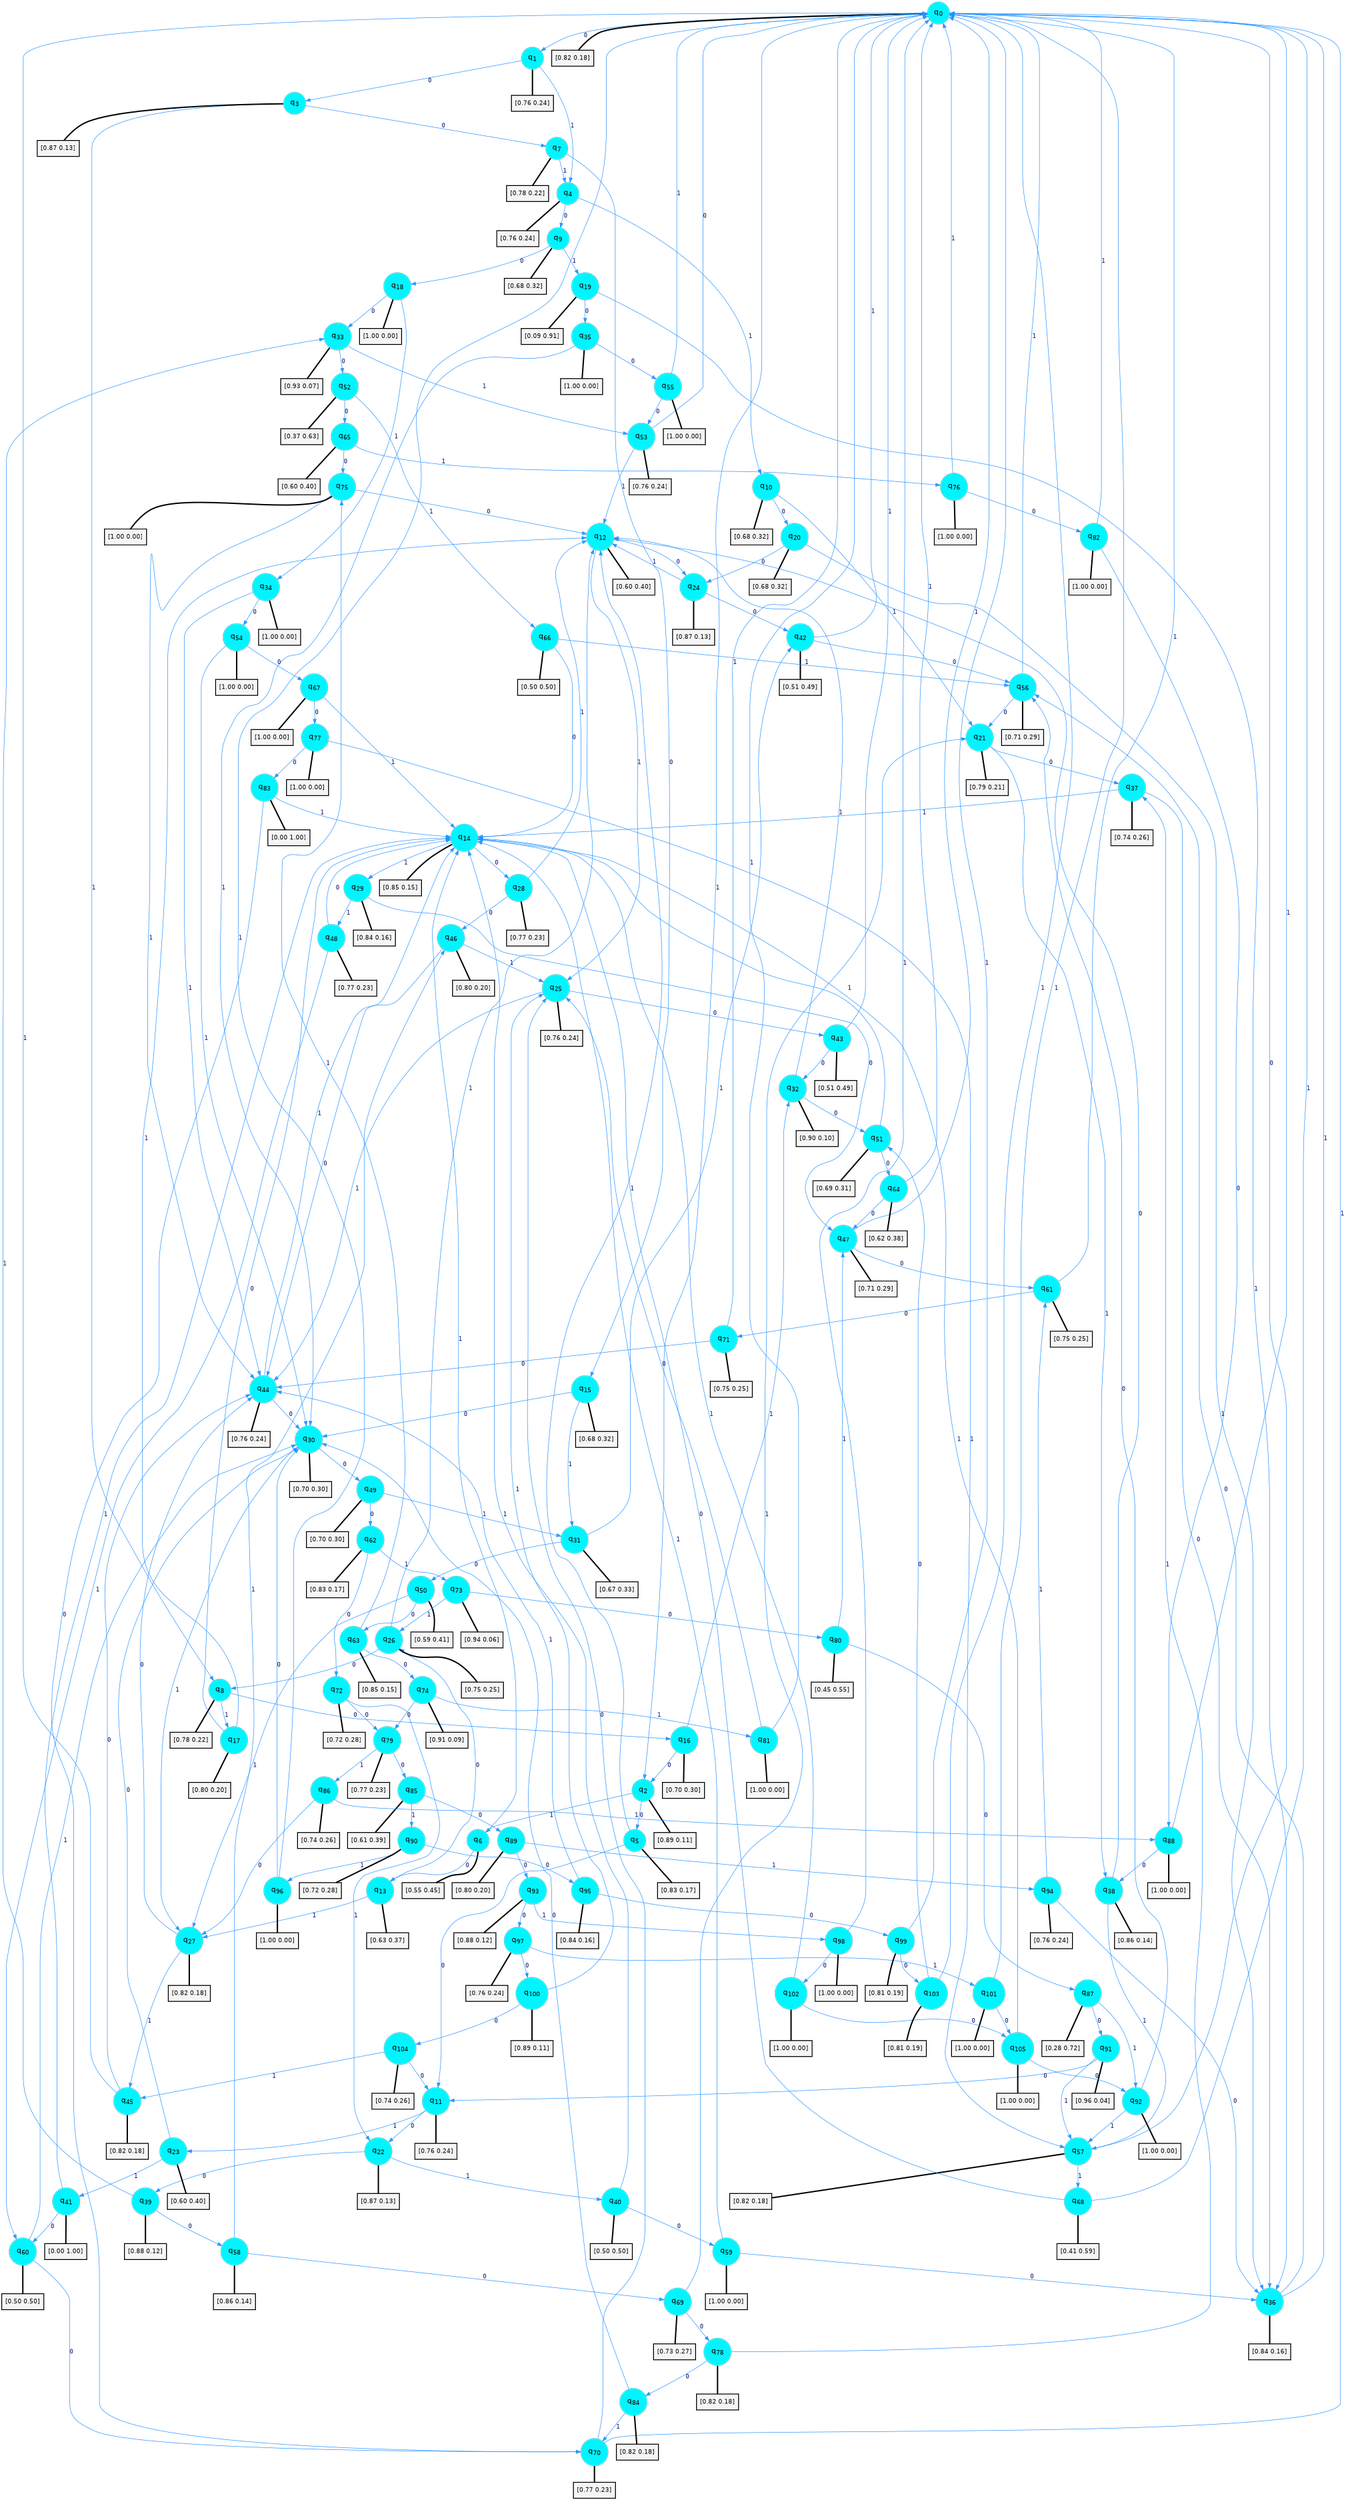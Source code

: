 digraph G {
graph [
bgcolor=transparent, dpi=300, rankdir=TD, size="40,25"];
node [
color=gray, fillcolor=turquoise1, fontcolor=black, fontname=Helvetica, fontsize=16, fontweight=bold, shape=circle, style=filled];
edge [
arrowsize=1, color=dodgerblue1, fontcolor=midnightblue, fontname=courier, fontweight=bold, penwidth=1, style=solid, weight=20];
0[label=<q<SUB>0</SUB>>];
1[label=<q<SUB>1</SUB>>];
2[label=<q<SUB>2</SUB>>];
3[label=<q<SUB>3</SUB>>];
4[label=<q<SUB>4</SUB>>];
5[label=<q<SUB>5</SUB>>];
6[label=<q<SUB>6</SUB>>];
7[label=<q<SUB>7</SUB>>];
8[label=<q<SUB>8</SUB>>];
9[label=<q<SUB>9</SUB>>];
10[label=<q<SUB>10</SUB>>];
11[label=<q<SUB>11</SUB>>];
12[label=<q<SUB>12</SUB>>];
13[label=<q<SUB>13</SUB>>];
14[label=<q<SUB>14</SUB>>];
15[label=<q<SUB>15</SUB>>];
16[label=<q<SUB>16</SUB>>];
17[label=<q<SUB>17</SUB>>];
18[label=<q<SUB>18</SUB>>];
19[label=<q<SUB>19</SUB>>];
20[label=<q<SUB>20</SUB>>];
21[label=<q<SUB>21</SUB>>];
22[label=<q<SUB>22</SUB>>];
23[label=<q<SUB>23</SUB>>];
24[label=<q<SUB>24</SUB>>];
25[label=<q<SUB>25</SUB>>];
26[label=<q<SUB>26</SUB>>];
27[label=<q<SUB>27</SUB>>];
28[label=<q<SUB>28</SUB>>];
29[label=<q<SUB>29</SUB>>];
30[label=<q<SUB>30</SUB>>];
31[label=<q<SUB>31</SUB>>];
32[label=<q<SUB>32</SUB>>];
33[label=<q<SUB>33</SUB>>];
34[label=<q<SUB>34</SUB>>];
35[label=<q<SUB>35</SUB>>];
36[label=<q<SUB>36</SUB>>];
37[label=<q<SUB>37</SUB>>];
38[label=<q<SUB>38</SUB>>];
39[label=<q<SUB>39</SUB>>];
40[label=<q<SUB>40</SUB>>];
41[label=<q<SUB>41</SUB>>];
42[label=<q<SUB>42</SUB>>];
43[label=<q<SUB>43</SUB>>];
44[label=<q<SUB>44</SUB>>];
45[label=<q<SUB>45</SUB>>];
46[label=<q<SUB>46</SUB>>];
47[label=<q<SUB>47</SUB>>];
48[label=<q<SUB>48</SUB>>];
49[label=<q<SUB>49</SUB>>];
50[label=<q<SUB>50</SUB>>];
51[label=<q<SUB>51</SUB>>];
52[label=<q<SUB>52</SUB>>];
53[label=<q<SUB>53</SUB>>];
54[label=<q<SUB>54</SUB>>];
55[label=<q<SUB>55</SUB>>];
56[label=<q<SUB>56</SUB>>];
57[label=<q<SUB>57</SUB>>];
58[label=<q<SUB>58</SUB>>];
59[label=<q<SUB>59</SUB>>];
60[label=<q<SUB>60</SUB>>];
61[label=<q<SUB>61</SUB>>];
62[label=<q<SUB>62</SUB>>];
63[label=<q<SUB>63</SUB>>];
64[label=<q<SUB>64</SUB>>];
65[label=<q<SUB>65</SUB>>];
66[label=<q<SUB>66</SUB>>];
67[label=<q<SUB>67</SUB>>];
68[label=<q<SUB>68</SUB>>];
69[label=<q<SUB>69</SUB>>];
70[label=<q<SUB>70</SUB>>];
71[label=<q<SUB>71</SUB>>];
72[label=<q<SUB>72</SUB>>];
73[label=<q<SUB>73</SUB>>];
74[label=<q<SUB>74</SUB>>];
75[label=<q<SUB>75</SUB>>];
76[label=<q<SUB>76</SUB>>];
77[label=<q<SUB>77</SUB>>];
78[label=<q<SUB>78</SUB>>];
79[label=<q<SUB>79</SUB>>];
80[label=<q<SUB>80</SUB>>];
81[label=<q<SUB>81</SUB>>];
82[label=<q<SUB>82</SUB>>];
83[label=<q<SUB>83</SUB>>];
84[label=<q<SUB>84</SUB>>];
85[label=<q<SUB>85</SUB>>];
86[label=<q<SUB>86</SUB>>];
87[label=<q<SUB>87</SUB>>];
88[label=<q<SUB>88</SUB>>];
89[label=<q<SUB>89</SUB>>];
90[label=<q<SUB>90</SUB>>];
91[label=<q<SUB>91</SUB>>];
92[label=<q<SUB>92</SUB>>];
93[label=<q<SUB>93</SUB>>];
94[label=<q<SUB>94</SUB>>];
95[label=<q<SUB>95</SUB>>];
96[label=<q<SUB>96</SUB>>];
97[label=<q<SUB>97</SUB>>];
98[label=<q<SUB>98</SUB>>];
99[label=<q<SUB>99</SUB>>];
100[label=<q<SUB>100</SUB>>];
101[label=<q<SUB>101</SUB>>];
102[label=<q<SUB>102</SUB>>];
103[label=<q<SUB>103</SUB>>];
104[label=<q<SUB>104</SUB>>];
105[label=<q<SUB>105</SUB>>];
106[label="[0.82 0.18]", shape=box,fontcolor=black, fontname=Helvetica, fontsize=14, penwidth=2, fillcolor=whitesmoke,color=black];
107[label="[0.76 0.24]", shape=box,fontcolor=black, fontname=Helvetica, fontsize=14, penwidth=2, fillcolor=whitesmoke,color=black];
108[label="[0.89 0.11]", shape=box,fontcolor=black, fontname=Helvetica, fontsize=14, penwidth=2, fillcolor=whitesmoke,color=black];
109[label="[0.87 0.13]", shape=box,fontcolor=black, fontname=Helvetica, fontsize=14, penwidth=2, fillcolor=whitesmoke,color=black];
110[label="[0.76 0.24]", shape=box,fontcolor=black, fontname=Helvetica, fontsize=14, penwidth=2, fillcolor=whitesmoke,color=black];
111[label="[0.83 0.17]", shape=box,fontcolor=black, fontname=Helvetica, fontsize=14, penwidth=2, fillcolor=whitesmoke,color=black];
112[label="[0.55 0.45]", shape=box,fontcolor=black, fontname=Helvetica, fontsize=14, penwidth=2, fillcolor=whitesmoke,color=black];
113[label="[0.78 0.22]", shape=box,fontcolor=black, fontname=Helvetica, fontsize=14, penwidth=2, fillcolor=whitesmoke,color=black];
114[label="[0.78 0.22]", shape=box,fontcolor=black, fontname=Helvetica, fontsize=14, penwidth=2, fillcolor=whitesmoke,color=black];
115[label="[0.68 0.32]", shape=box,fontcolor=black, fontname=Helvetica, fontsize=14, penwidth=2, fillcolor=whitesmoke,color=black];
116[label="[0.68 0.32]", shape=box,fontcolor=black, fontname=Helvetica, fontsize=14, penwidth=2, fillcolor=whitesmoke,color=black];
117[label="[0.76 0.24]", shape=box,fontcolor=black, fontname=Helvetica, fontsize=14, penwidth=2, fillcolor=whitesmoke,color=black];
118[label="[0.60 0.40]", shape=box,fontcolor=black, fontname=Helvetica, fontsize=14, penwidth=2, fillcolor=whitesmoke,color=black];
119[label="[0.63 0.37]", shape=box,fontcolor=black, fontname=Helvetica, fontsize=14, penwidth=2, fillcolor=whitesmoke,color=black];
120[label="[0.85 0.15]", shape=box,fontcolor=black, fontname=Helvetica, fontsize=14, penwidth=2, fillcolor=whitesmoke,color=black];
121[label="[0.68 0.32]", shape=box,fontcolor=black, fontname=Helvetica, fontsize=14, penwidth=2, fillcolor=whitesmoke,color=black];
122[label="[0.70 0.30]", shape=box,fontcolor=black, fontname=Helvetica, fontsize=14, penwidth=2, fillcolor=whitesmoke,color=black];
123[label="[0.80 0.20]", shape=box,fontcolor=black, fontname=Helvetica, fontsize=14, penwidth=2, fillcolor=whitesmoke,color=black];
124[label="[1.00 0.00]", shape=box,fontcolor=black, fontname=Helvetica, fontsize=14, penwidth=2, fillcolor=whitesmoke,color=black];
125[label="[0.09 0.91]", shape=box,fontcolor=black, fontname=Helvetica, fontsize=14, penwidth=2, fillcolor=whitesmoke,color=black];
126[label="[0.68 0.32]", shape=box,fontcolor=black, fontname=Helvetica, fontsize=14, penwidth=2, fillcolor=whitesmoke,color=black];
127[label="[0.79 0.21]", shape=box,fontcolor=black, fontname=Helvetica, fontsize=14, penwidth=2, fillcolor=whitesmoke,color=black];
128[label="[0.87 0.13]", shape=box,fontcolor=black, fontname=Helvetica, fontsize=14, penwidth=2, fillcolor=whitesmoke,color=black];
129[label="[0.60 0.40]", shape=box,fontcolor=black, fontname=Helvetica, fontsize=14, penwidth=2, fillcolor=whitesmoke,color=black];
130[label="[0.87 0.13]", shape=box,fontcolor=black, fontname=Helvetica, fontsize=14, penwidth=2, fillcolor=whitesmoke,color=black];
131[label="[0.76 0.24]", shape=box,fontcolor=black, fontname=Helvetica, fontsize=14, penwidth=2, fillcolor=whitesmoke,color=black];
132[label="[0.75 0.25]", shape=box,fontcolor=black, fontname=Helvetica, fontsize=14, penwidth=2, fillcolor=whitesmoke,color=black];
133[label="[0.82 0.18]", shape=box,fontcolor=black, fontname=Helvetica, fontsize=14, penwidth=2, fillcolor=whitesmoke,color=black];
134[label="[0.77 0.23]", shape=box,fontcolor=black, fontname=Helvetica, fontsize=14, penwidth=2, fillcolor=whitesmoke,color=black];
135[label="[0.84 0.16]", shape=box,fontcolor=black, fontname=Helvetica, fontsize=14, penwidth=2, fillcolor=whitesmoke,color=black];
136[label="[0.70 0.30]", shape=box,fontcolor=black, fontname=Helvetica, fontsize=14, penwidth=2, fillcolor=whitesmoke,color=black];
137[label="[0.67 0.33]", shape=box,fontcolor=black, fontname=Helvetica, fontsize=14, penwidth=2, fillcolor=whitesmoke,color=black];
138[label="[0.90 0.10]", shape=box,fontcolor=black, fontname=Helvetica, fontsize=14, penwidth=2, fillcolor=whitesmoke,color=black];
139[label="[0.93 0.07]", shape=box,fontcolor=black, fontname=Helvetica, fontsize=14, penwidth=2, fillcolor=whitesmoke,color=black];
140[label="[1.00 0.00]", shape=box,fontcolor=black, fontname=Helvetica, fontsize=14, penwidth=2, fillcolor=whitesmoke,color=black];
141[label="[1.00 0.00]", shape=box,fontcolor=black, fontname=Helvetica, fontsize=14, penwidth=2, fillcolor=whitesmoke,color=black];
142[label="[0.84 0.16]", shape=box,fontcolor=black, fontname=Helvetica, fontsize=14, penwidth=2, fillcolor=whitesmoke,color=black];
143[label="[0.74 0.26]", shape=box,fontcolor=black, fontname=Helvetica, fontsize=14, penwidth=2, fillcolor=whitesmoke,color=black];
144[label="[0.86 0.14]", shape=box,fontcolor=black, fontname=Helvetica, fontsize=14, penwidth=2, fillcolor=whitesmoke,color=black];
145[label="[0.88 0.12]", shape=box,fontcolor=black, fontname=Helvetica, fontsize=14, penwidth=2, fillcolor=whitesmoke,color=black];
146[label="[0.50 0.50]", shape=box,fontcolor=black, fontname=Helvetica, fontsize=14, penwidth=2, fillcolor=whitesmoke,color=black];
147[label="[0.00 1.00]", shape=box,fontcolor=black, fontname=Helvetica, fontsize=14, penwidth=2, fillcolor=whitesmoke,color=black];
148[label="[0.51 0.49]", shape=box,fontcolor=black, fontname=Helvetica, fontsize=14, penwidth=2, fillcolor=whitesmoke,color=black];
149[label="[0.51 0.49]", shape=box,fontcolor=black, fontname=Helvetica, fontsize=14, penwidth=2, fillcolor=whitesmoke,color=black];
150[label="[0.76 0.24]", shape=box,fontcolor=black, fontname=Helvetica, fontsize=14, penwidth=2, fillcolor=whitesmoke,color=black];
151[label="[0.82 0.18]", shape=box,fontcolor=black, fontname=Helvetica, fontsize=14, penwidth=2, fillcolor=whitesmoke,color=black];
152[label="[0.80 0.20]", shape=box,fontcolor=black, fontname=Helvetica, fontsize=14, penwidth=2, fillcolor=whitesmoke,color=black];
153[label="[0.71 0.29]", shape=box,fontcolor=black, fontname=Helvetica, fontsize=14, penwidth=2, fillcolor=whitesmoke,color=black];
154[label="[0.77 0.23]", shape=box,fontcolor=black, fontname=Helvetica, fontsize=14, penwidth=2, fillcolor=whitesmoke,color=black];
155[label="[0.70 0.30]", shape=box,fontcolor=black, fontname=Helvetica, fontsize=14, penwidth=2, fillcolor=whitesmoke,color=black];
156[label="[0.59 0.41]", shape=box,fontcolor=black, fontname=Helvetica, fontsize=14, penwidth=2, fillcolor=whitesmoke,color=black];
157[label="[0.69 0.31]", shape=box,fontcolor=black, fontname=Helvetica, fontsize=14, penwidth=2, fillcolor=whitesmoke,color=black];
158[label="[0.37 0.63]", shape=box,fontcolor=black, fontname=Helvetica, fontsize=14, penwidth=2, fillcolor=whitesmoke,color=black];
159[label="[0.76 0.24]", shape=box,fontcolor=black, fontname=Helvetica, fontsize=14, penwidth=2, fillcolor=whitesmoke,color=black];
160[label="[1.00 0.00]", shape=box,fontcolor=black, fontname=Helvetica, fontsize=14, penwidth=2, fillcolor=whitesmoke,color=black];
161[label="[1.00 0.00]", shape=box,fontcolor=black, fontname=Helvetica, fontsize=14, penwidth=2, fillcolor=whitesmoke,color=black];
162[label="[0.71 0.29]", shape=box,fontcolor=black, fontname=Helvetica, fontsize=14, penwidth=2, fillcolor=whitesmoke,color=black];
163[label="[0.82 0.18]", shape=box,fontcolor=black, fontname=Helvetica, fontsize=14, penwidth=2, fillcolor=whitesmoke,color=black];
164[label="[0.86 0.14]", shape=box,fontcolor=black, fontname=Helvetica, fontsize=14, penwidth=2, fillcolor=whitesmoke,color=black];
165[label="[1.00 0.00]", shape=box,fontcolor=black, fontname=Helvetica, fontsize=14, penwidth=2, fillcolor=whitesmoke,color=black];
166[label="[0.50 0.50]", shape=box,fontcolor=black, fontname=Helvetica, fontsize=14, penwidth=2, fillcolor=whitesmoke,color=black];
167[label="[0.75 0.25]", shape=box,fontcolor=black, fontname=Helvetica, fontsize=14, penwidth=2, fillcolor=whitesmoke,color=black];
168[label="[0.83 0.17]", shape=box,fontcolor=black, fontname=Helvetica, fontsize=14, penwidth=2, fillcolor=whitesmoke,color=black];
169[label="[0.85 0.15]", shape=box,fontcolor=black, fontname=Helvetica, fontsize=14, penwidth=2, fillcolor=whitesmoke,color=black];
170[label="[0.62 0.38]", shape=box,fontcolor=black, fontname=Helvetica, fontsize=14, penwidth=2, fillcolor=whitesmoke,color=black];
171[label="[0.60 0.40]", shape=box,fontcolor=black, fontname=Helvetica, fontsize=14, penwidth=2, fillcolor=whitesmoke,color=black];
172[label="[0.50 0.50]", shape=box,fontcolor=black, fontname=Helvetica, fontsize=14, penwidth=2, fillcolor=whitesmoke,color=black];
173[label="[1.00 0.00]", shape=box,fontcolor=black, fontname=Helvetica, fontsize=14, penwidth=2, fillcolor=whitesmoke,color=black];
174[label="[0.41 0.59]", shape=box,fontcolor=black, fontname=Helvetica, fontsize=14, penwidth=2, fillcolor=whitesmoke,color=black];
175[label="[0.73 0.27]", shape=box,fontcolor=black, fontname=Helvetica, fontsize=14, penwidth=2, fillcolor=whitesmoke,color=black];
176[label="[0.77 0.23]", shape=box,fontcolor=black, fontname=Helvetica, fontsize=14, penwidth=2, fillcolor=whitesmoke,color=black];
177[label="[0.75 0.25]", shape=box,fontcolor=black, fontname=Helvetica, fontsize=14, penwidth=2, fillcolor=whitesmoke,color=black];
178[label="[0.72 0.28]", shape=box,fontcolor=black, fontname=Helvetica, fontsize=14, penwidth=2, fillcolor=whitesmoke,color=black];
179[label="[0.94 0.06]", shape=box,fontcolor=black, fontname=Helvetica, fontsize=14, penwidth=2, fillcolor=whitesmoke,color=black];
180[label="[0.91 0.09]", shape=box,fontcolor=black, fontname=Helvetica, fontsize=14, penwidth=2, fillcolor=whitesmoke,color=black];
181[label="[1.00 0.00]", shape=box,fontcolor=black, fontname=Helvetica, fontsize=14, penwidth=2, fillcolor=whitesmoke,color=black];
182[label="[1.00 0.00]", shape=box,fontcolor=black, fontname=Helvetica, fontsize=14, penwidth=2, fillcolor=whitesmoke,color=black];
183[label="[1.00 0.00]", shape=box,fontcolor=black, fontname=Helvetica, fontsize=14, penwidth=2, fillcolor=whitesmoke,color=black];
184[label="[0.82 0.18]", shape=box,fontcolor=black, fontname=Helvetica, fontsize=14, penwidth=2, fillcolor=whitesmoke,color=black];
185[label="[0.77 0.23]", shape=box,fontcolor=black, fontname=Helvetica, fontsize=14, penwidth=2, fillcolor=whitesmoke,color=black];
186[label="[0.45 0.55]", shape=box,fontcolor=black, fontname=Helvetica, fontsize=14, penwidth=2, fillcolor=whitesmoke,color=black];
187[label="[1.00 0.00]", shape=box,fontcolor=black, fontname=Helvetica, fontsize=14, penwidth=2, fillcolor=whitesmoke,color=black];
188[label="[1.00 0.00]", shape=box,fontcolor=black, fontname=Helvetica, fontsize=14, penwidth=2, fillcolor=whitesmoke,color=black];
189[label="[0.00 1.00]", shape=box,fontcolor=black, fontname=Helvetica, fontsize=14, penwidth=2, fillcolor=whitesmoke,color=black];
190[label="[0.82 0.18]", shape=box,fontcolor=black, fontname=Helvetica, fontsize=14, penwidth=2, fillcolor=whitesmoke,color=black];
191[label="[0.61 0.39]", shape=box,fontcolor=black, fontname=Helvetica, fontsize=14, penwidth=2, fillcolor=whitesmoke,color=black];
192[label="[0.74 0.26]", shape=box,fontcolor=black, fontname=Helvetica, fontsize=14, penwidth=2, fillcolor=whitesmoke,color=black];
193[label="[0.28 0.72]", shape=box,fontcolor=black, fontname=Helvetica, fontsize=14, penwidth=2, fillcolor=whitesmoke,color=black];
194[label="[1.00 0.00]", shape=box,fontcolor=black, fontname=Helvetica, fontsize=14, penwidth=2, fillcolor=whitesmoke,color=black];
195[label="[0.80 0.20]", shape=box,fontcolor=black, fontname=Helvetica, fontsize=14, penwidth=2, fillcolor=whitesmoke,color=black];
196[label="[0.72 0.28]", shape=box,fontcolor=black, fontname=Helvetica, fontsize=14, penwidth=2, fillcolor=whitesmoke,color=black];
197[label="[0.96 0.04]", shape=box,fontcolor=black, fontname=Helvetica, fontsize=14, penwidth=2, fillcolor=whitesmoke,color=black];
198[label="[1.00 0.00]", shape=box,fontcolor=black, fontname=Helvetica, fontsize=14, penwidth=2, fillcolor=whitesmoke,color=black];
199[label="[0.88 0.12]", shape=box,fontcolor=black, fontname=Helvetica, fontsize=14, penwidth=2, fillcolor=whitesmoke,color=black];
200[label="[0.76 0.24]", shape=box,fontcolor=black, fontname=Helvetica, fontsize=14, penwidth=2, fillcolor=whitesmoke,color=black];
201[label="[0.84 0.16]", shape=box,fontcolor=black, fontname=Helvetica, fontsize=14, penwidth=2, fillcolor=whitesmoke,color=black];
202[label="[1.00 0.00]", shape=box,fontcolor=black, fontname=Helvetica, fontsize=14, penwidth=2, fillcolor=whitesmoke,color=black];
203[label="[0.76 0.24]", shape=box,fontcolor=black, fontname=Helvetica, fontsize=14, penwidth=2, fillcolor=whitesmoke,color=black];
204[label="[1.00 0.00]", shape=box,fontcolor=black, fontname=Helvetica, fontsize=14, penwidth=2, fillcolor=whitesmoke,color=black];
205[label="[0.81 0.19]", shape=box,fontcolor=black, fontname=Helvetica, fontsize=14, penwidth=2, fillcolor=whitesmoke,color=black];
206[label="[0.89 0.11]", shape=box,fontcolor=black, fontname=Helvetica, fontsize=14, penwidth=2, fillcolor=whitesmoke,color=black];
207[label="[1.00 0.00]", shape=box,fontcolor=black, fontname=Helvetica, fontsize=14, penwidth=2, fillcolor=whitesmoke,color=black];
208[label="[1.00 0.00]", shape=box,fontcolor=black, fontname=Helvetica, fontsize=14, penwidth=2, fillcolor=whitesmoke,color=black];
209[label="[0.81 0.19]", shape=box,fontcolor=black, fontname=Helvetica, fontsize=14, penwidth=2, fillcolor=whitesmoke,color=black];
210[label="[0.74 0.26]", shape=box,fontcolor=black, fontname=Helvetica, fontsize=14, penwidth=2, fillcolor=whitesmoke,color=black];
211[label="[1.00 0.00]", shape=box,fontcolor=black, fontname=Helvetica, fontsize=14, penwidth=2, fillcolor=whitesmoke,color=black];
0->1 [label=0];
0->2 [label=1];
0->106 [arrowhead=none, penwidth=3,color=black];
1->3 [label=0];
1->4 [label=1];
1->107 [arrowhead=none, penwidth=3,color=black];
2->5 [label=0];
2->6 [label=1];
2->108 [arrowhead=none, penwidth=3,color=black];
3->7 [label=0];
3->8 [label=1];
3->109 [arrowhead=none, penwidth=3,color=black];
4->9 [label=0];
4->10 [label=1];
4->110 [arrowhead=none, penwidth=3,color=black];
5->11 [label=0];
5->12 [label=1];
5->111 [arrowhead=none, penwidth=3,color=black];
6->13 [label=0];
6->14 [label=1];
6->112 [arrowhead=none, penwidth=3,color=black];
7->15 [label=0];
7->4 [label=1];
7->113 [arrowhead=none, penwidth=3,color=black];
8->16 [label=0];
8->17 [label=1];
8->114 [arrowhead=none, penwidth=3,color=black];
9->18 [label=0];
9->19 [label=1];
9->115 [arrowhead=none, penwidth=3,color=black];
10->20 [label=0];
10->21 [label=1];
10->116 [arrowhead=none, penwidth=3,color=black];
11->22 [label=0];
11->23 [label=1];
11->117 [arrowhead=none, penwidth=3,color=black];
12->24 [label=0];
12->25 [label=1];
12->118 [arrowhead=none, penwidth=3,color=black];
13->26 [label=0];
13->27 [label=1];
13->119 [arrowhead=none, penwidth=3,color=black];
14->28 [label=0];
14->29 [label=1];
14->120 [arrowhead=none, penwidth=3,color=black];
15->30 [label=0];
15->31 [label=1];
15->121 [arrowhead=none, penwidth=3,color=black];
16->2 [label=0];
16->32 [label=1];
16->122 [arrowhead=none, penwidth=3,color=black];
17->14 [label=0];
17->12 [label=1];
17->123 [arrowhead=none, penwidth=3,color=black];
18->33 [label=0];
18->34 [label=1];
18->124 [arrowhead=none, penwidth=3,color=black];
19->35 [label=0];
19->36 [label=1];
19->125 [arrowhead=none, penwidth=3,color=black];
20->24 [label=0];
20->36 [label=1];
20->126 [arrowhead=none, penwidth=3,color=black];
21->37 [label=0];
21->38 [label=1];
21->127 [arrowhead=none, penwidth=3,color=black];
22->39 [label=0];
22->40 [label=1];
22->128 [arrowhead=none, penwidth=3,color=black];
23->30 [label=0];
23->41 [label=1];
23->129 [arrowhead=none, penwidth=3,color=black];
24->42 [label=0];
24->12 [label=1];
24->130 [arrowhead=none, penwidth=3,color=black];
25->43 [label=0];
25->44 [label=1];
25->131 [arrowhead=none, penwidth=3,color=black];
26->8 [label=0];
26->12 [label=1];
26->132 [arrowhead=none, penwidth=3,color=black];
27->44 [label=0];
27->45 [label=1];
27->133 [arrowhead=none, penwidth=3,color=black];
28->46 [label=0];
28->12 [label=1];
28->134 [arrowhead=none, penwidth=3,color=black];
29->47 [label=0];
29->48 [label=1];
29->135 [arrowhead=none, penwidth=3,color=black];
30->49 [label=0];
30->27 [label=1];
30->136 [arrowhead=none, penwidth=3,color=black];
31->50 [label=0];
31->42 [label=1];
31->137 [arrowhead=none, penwidth=3,color=black];
32->51 [label=0];
32->12 [label=1];
32->138 [arrowhead=none, penwidth=3,color=black];
33->52 [label=0];
33->53 [label=1];
33->139 [arrowhead=none, penwidth=3,color=black];
34->54 [label=0];
34->44 [label=1];
34->140 [arrowhead=none, penwidth=3,color=black];
35->55 [label=0];
35->30 [label=1];
35->141 [arrowhead=none, penwidth=3,color=black];
36->56 [label=0];
36->0 [label=1];
36->142 [arrowhead=none, penwidth=3,color=black];
37->36 [label=0];
37->14 [label=1];
37->143 [arrowhead=none, penwidth=3,color=black];
38->12 [label=0];
38->57 [label=1];
38->144 [arrowhead=none, penwidth=3,color=black];
39->58 [label=0];
39->33 [label=1];
39->145 [arrowhead=none, penwidth=3,color=black];
40->59 [label=0];
40->14 [label=1];
40->146 [arrowhead=none, penwidth=3,color=black];
41->60 [label=0];
41->14 [label=1];
41->147 [arrowhead=none, penwidth=3,color=black];
42->56 [label=0];
42->0 [label=1];
42->148 [arrowhead=none, penwidth=3,color=black];
43->32 [label=0];
43->0 [label=1];
43->149 [arrowhead=none, penwidth=3,color=black];
44->30 [label=0];
44->14 [label=1];
44->150 [arrowhead=none, penwidth=3,color=black];
45->44 [label=0];
45->0 [label=1];
45->151 [arrowhead=none, penwidth=3,color=black];
46->44 [label=0];
46->25 [label=1];
46->152 [arrowhead=none, penwidth=3,color=black];
47->61 [label=0];
47->0 [label=1];
47->153 [arrowhead=none, penwidth=3,color=black];
48->14 [label=0];
48->60 [label=1];
48->154 [arrowhead=none, penwidth=3,color=black];
49->62 [label=0];
49->31 [label=1];
49->155 [arrowhead=none, penwidth=3,color=black];
50->63 [label=0];
50->27 [label=1];
50->156 [arrowhead=none, penwidth=3,color=black];
51->64 [label=0];
51->14 [label=1];
51->157 [arrowhead=none, penwidth=3,color=black];
52->65 [label=0];
52->66 [label=1];
52->158 [arrowhead=none, penwidth=3,color=black];
53->0 [label=0];
53->12 [label=1];
53->159 [arrowhead=none, penwidth=3,color=black];
54->67 [label=0];
54->30 [label=1];
54->160 [arrowhead=none, penwidth=3,color=black];
55->53 [label=0];
55->0 [label=1];
55->161 [arrowhead=none, penwidth=3,color=black];
56->21 [label=0];
56->0 [label=1];
56->162 [arrowhead=none, penwidth=3,color=black];
57->0 [label=0];
57->68 [label=1];
57->163 [arrowhead=none, penwidth=3,color=black];
58->69 [label=0];
58->46 [label=1];
58->164 [arrowhead=none, penwidth=3,color=black];
59->36 [label=0];
59->14 [label=1];
59->165 [arrowhead=none, penwidth=3,color=black];
60->70 [label=0];
60->30 [label=1];
60->166 [arrowhead=none, penwidth=3,color=black];
61->71 [label=0];
61->0 [label=1];
61->167 [arrowhead=none, penwidth=3,color=black];
62->72 [label=0];
62->73 [label=1];
62->168 [arrowhead=none, penwidth=3,color=black];
63->74 [label=0];
63->75 [label=1];
63->169 [arrowhead=none, penwidth=3,color=black];
64->47 [label=0];
64->0 [label=1];
64->170 [arrowhead=none, penwidth=3,color=black];
65->75 [label=0];
65->76 [label=1];
65->171 [arrowhead=none, penwidth=3,color=black];
66->14 [label=0];
66->56 [label=1];
66->172 [arrowhead=none, penwidth=3,color=black];
67->77 [label=0];
67->14 [label=1];
67->173 [arrowhead=none, penwidth=3,color=black];
68->14 [label=0];
68->0 [label=1];
68->174 [arrowhead=none, penwidth=3,color=black];
69->78 [label=0];
69->21 [label=1];
69->175 [arrowhead=none, penwidth=3,color=black];
70->25 [label=0];
70->0 [label=1];
70->176 [arrowhead=none, penwidth=3,color=black];
71->44 [label=0];
71->0 [label=1];
71->177 [arrowhead=none, penwidth=3,color=black];
72->79 [label=0];
72->22 [label=1];
72->178 [arrowhead=none, penwidth=3,color=black];
73->80 [label=0];
73->26 [label=1];
73->179 [arrowhead=none, penwidth=3,color=black];
74->79 [label=0];
74->81 [label=1];
74->180 [arrowhead=none, penwidth=3,color=black];
75->12 [label=0];
75->44 [label=1];
75->181 [arrowhead=none, penwidth=3,color=black];
76->82 [label=0];
76->0 [label=1];
76->182 [arrowhead=none, penwidth=3,color=black];
77->83 [label=0];
77->57 [label=1];
77->183 [arrowhead=none, penwidth=3,color=black];
78->84 [label=0];
78->37 [label=1];
78->184 [arrowhead=none, penwidth=3,color=black];
79->85 [label=0];
79->86 [label=1];
79->185 [arrowhead=none, penwidth=3,color=black];
80->87 [label=0];
80->47 [label=1];
80->186 [arrowhead=none, penwidth=3,color=black];
81->25 [label=0];
81->0 [label=1];
81->187 [arrowhead=none, penwidth=3,color=black];
82->88 [label=0];
82->0 [label=1];
82->188 [arrowhead=none, penwidth=3,color=black];
83->70 [label=0];
83->14 [label=1];
83->189 [arrowhead=none, penwidth=3,color=black];
84->30 [label=0];
84->70 [label=1];
84->190 [arrowhead=none, penwidth=3,color=black];
85->89 [label=0];
85->90 [label=1];
85->191 [arrowhead=none, penwidth=3,color=black];
86->27 [label=0];
86->88 [label=1];
86->192 [arrowhead=none, penwidth=3,color=black];
87->91 [label=0];
87->92 [label=1];
87->193 [arrowhead=none, penwidth=3,color=black];
88->38 [label=0];
88->0 [label=1];
88->194 [arrowhead=none, penwidth=3,color=black];
89->93 [label=0];
89->94 [label=1];
89->195 [arrowhead=none, penwidth=3,color=black];
90->95 [label=0];
90->96 [label=1];
90->196 [arrowhead=none, penwidth=3,color=black];
91->11 [label=0];
91->57 [label=1];
91->197 [arrowhead=none, penwidth=3,color=black];
92->56 [label=0];
92->57 [label=1];
92->198 [arrowhead=none, penwidth=3,color=black];
93->97 [label=0];
93->98 [label=1];
93->199 [arrowhead=none, penwidth=3,color=black];
94->36 [label=0];
94->61 [label=1];
94->200 [arrowhead=none, penwidth=3,color=black];
95->99 [label=0];
95->44 [label=1];
95->201 [arrowhead=none, penwidth=3,color=black];
96->30 [label=0];
96->0 [label=1];
96->202 [arrowhead=none, penwidth=3,color=black];
97->100 [label=0];
97->101 [label=1];
97->203 [arrowhead=none, penwidth=3,color=black];
98->102 [label=0];
98->0 [label=1];
98->204 [arrowhead=none, penwidth=3,color=black];
99->103 [label=0];
99->0 [label=1];
99->205 [arrowhead=none, penwidth=3,color=black];
100->104 [label=0];
100->25 [label=1];
100->206 [arrowhead=none, penwidth=3,color=black];
101->105 [label=0];
101->0 [label=1];
101->207 [arrowhead=none, penwidth=3,color=black];
102->105 [label=0];
102->14 [label=1];
102->208 [arrowhead=none, penwidth=3,color=black];
103->51 [label=0];
103->0 [label=1];
103->209 [arrowhead=none, penwidth=3,color=black];
104->11 [label=0];
104->45 [label=1];
104->210 [arrowhead=none, penwidth=3,color=black];
105->92 [label=0];
105->14 [label=1];
105->211 [arrowhead=none, penwidth=3,color=black];
}
